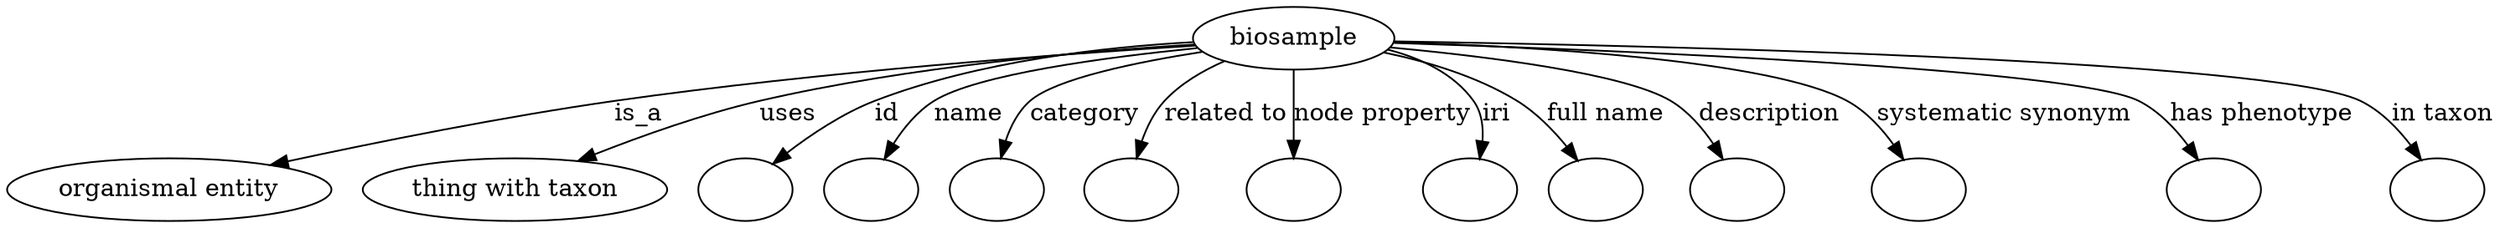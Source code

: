 digraph {
	graph [bb="0,0,1195.6,122"];
	node [label="\N"];
	biosample	 [height=0.5,
		label=biosample,
		pos="631.6,104",
		width=1.2905];
	"organismal entity"	 [height=0.5,
		pos="71.597,18",
		width=1.9888];
	biosample -> "organismal entity"	 [label=is_a,
		lp="311.87,61",
		pos="e,125.18,29.947 585.81,100.57 521.65,95.406 401.49,84.468 300.04,68 233.85,57.255 218.09,50.385 152.6,36 146.92,34.753 141.02,33.452 \
135.1,32.144"];
	"thing with taxon"	 [height=0.5,
		pos="229.6,18",
		width=1.891];
	biosample -> "thing with taxon"	 [label=uses,
		lp="387.65,61",
		pos="e,267.1,33.068 585.77,100.21 534.14,95.335 447.97,85.349 375.49,68 341.83,59.945 304.97,47.277 276.72,36.708"];
	id	 [color=black,
		height=0.5,
		label="",
		pos="342.6,18",
		width=0.75];
	biosample -> id	 [color=black,
		label=id,
		lp="441.04,61",
		pos="e,361.88,30.827 586.37,99.841 545.78,95.151 485.01,85.742 434.71,68 412.06,60.012 388.28,46.969 370.55,36.207",
		style=solid];
	name	 [color=black,
		height=0.5,
		label="",
		pos="414.6,18",
		width=0.75];
	biosample -> name	 [color=black,
		label=name,
		lp="484.76,61",
		pos="e,427.83,33.902 586.05,100.28 552.26,96.043 505.9,87.042 469.28,68 456.49,61.351 444.42,50.944 434.89,41.342",
		style=solid];
	category	 [color=black,
		height=0.5,
		label="",
		pos="486.6,18",
		width=0.75];
	biosample -> category	 [color=black,
		label=category,
		lp="539.69,61",
		pos="e,492.84,35.533 587.38,98.256 563.98,93.379 535.94,84.415 515.4,68 507.78,61.91 501.79,53.221 497.3,44.79",
		style=solid];
	"related to"	 [color=black,
		height=0.5,
		label="",
		pos="558.6,18",
		width=0.75];
	biosample -> "related to"	 [color=black,
		label="related to",
		lp="601.83,61",
		pos="e,561.47,36.073 601.61,90.064 592.04,84.376 582.12,76.993 575.12,68 570.13,61.578 566.61,53.578 564.14,45.874",
		style=solid];
	"node property"	 [color=black,
		height=0.5,
		label="",
		pos="631.6,18",
		width=0.75];
	biosample -> "node property"	 [color=black,
		label="node property",
		lp="670.67,61",
		pos="e,631.6,36.212 631.6,85.762 631.6,74.36 631.6,59.434 631.6,46.494",
		style=solid];
	iri	 [color=black,
		height=0.5,
		label="",
		pos="703.6,18",
		width=0.75];
	biosample -> iri	 [color=black,
		label=iri,
		lp="721.82,61",
		pos="e,711.49,35.449 672.28,95.245 686.92,89.918 701.95,81.437 710.6,68 714.88,61.337 715.27,53.145 713.98,45.335",
		style=solid];
	"full name"	 [color=black,
		height=0.5,
		label="",
		pos="775.6,18",
		width=0.75];
	biosample -> "full name"	 [color=black,
		label="full name",
		lp="774.23,61",
		pos="e,764.23,34.829 671.75,94.571 690.94,88.852 713.59,80.246 731.6,68 741.55,61.228 750.69,51.693 758.02,42.763",
		style=solid];
	description	 [color=black,
		height=0.5,
		label="",
		pos="847.6,18",
		width=0.75];
	biosample -> description	 [color=black,
		label=description,
		lp="852.7,61",
		pos="e,837.29,34.961 675.78,98.109 719.6,91.686 783.19,80.623 804.6,68 815.02,61.855 824.16,52.265 831.31,43.121",
		style=solid];
	"systematic synonym"	 [color=black,
		height=0.5,
		label="",
		pos="928.6,18",
		width=0.75];
	biosample -> "systematic synonym"	 [color=black,
		label="systematic synonym",
		lp="961.56,61",
		pos="e,919.1,35.24 677.64,101.53 741.37,97.436 852.58,87.674 887.6,68 897.83,62.25 906.55,52.854 913.28,43.75",
		style=solid];
	"has phenotype"	 [color=black,
		height=0.5,
		label="",
		pos="1065.6,18",
		width=0.75];
	biosample -> "has phenotype"	 [color=black,
		label="has phenotype",
		lp="1080.8,61",
		pos="e,1055.9,34.969 677.73,101.69 774.56,96.577 992.57,83.487 1022.6,68 1033.5,62.375 1042.8,52.695 1050,43.341",
		style=solid];
	"in taxon"	 [color=black,
		height=0.5,
		label="",
		pos="1168.6,18",
		width=0.75];
	biosample -> "in taxon"	 [color=black,
		label="in taxon",
		lp="1164.3,61",
		pos="e,1158.6,35.059 678.23,102.6 793.48,98.853 1085.3,87.542 1124.6,68 1135.8,62.43 1145.4,52.627 1152.8,43.168",
		style=solid];
}
